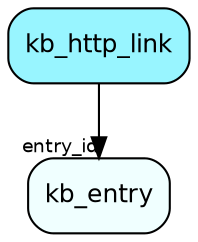 digraph kb_http_link  {
node [shape = box style="rounded, filled" fontname = "Helvetica" fontsize = "12" ]
edge [fontname = "Helvetica" fontsize = "9"]

kb_http_link[fillcolor = "cadetblue1"]
kb_entry[fillcolor = "azure1"]
kb_http_link -> kb_entry [headlabel = "entry_id"]
}
